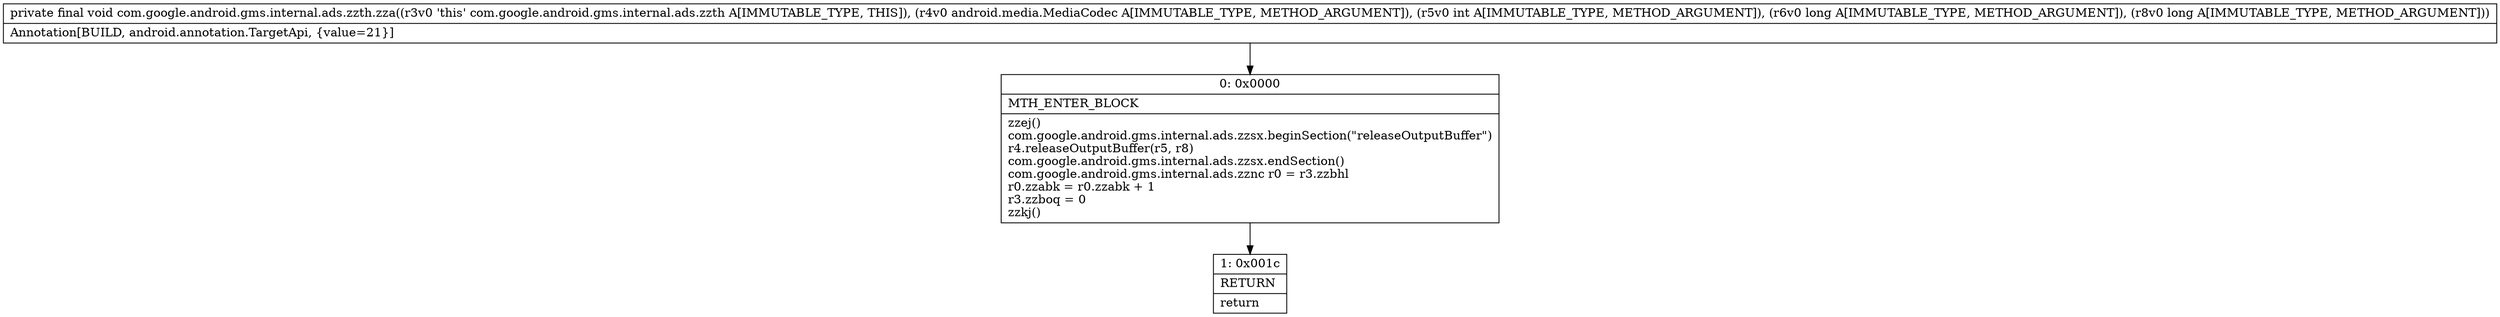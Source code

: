 digraph "CFG forcom.google.android.gms.internal.ads.zzth.zza(Landroid\/media\/MediaCodec;IJJ)V" {
Node_0 [shape=record,label="{0\:\ 0x0000|MTH_ENTER_BLOCK\l|zzej()\lcom.google.android.gms.internal.ads.zzsx.beginSection(\"releaseOutputBuffer\")\lr4.releaseOutputBuffer(r5, r8)\lcom.google.android.gms.internal.ads.zzsx.endSection()\lcom.google.android.gms.internal.ads.zznc r0 = r3.zzbhl\lr0.zzabk = r0.zzabk + 1\lr3.zzboq = 0\lzzkj()\l}"];
Node_1 [shape=record,label="{1\:\ 0x001c|RETURN\l|return\l}"];
MethodNode[shape=record,label="{private final void com.google.android.gms.internal.ads.zzth.zza((r3v0 'this' com.google.android.gms.internal.ads.zzth A[IMMUTABLE_TYPE, THIS]), (r4v0 android.media.MediaCodec A[IMMUTABLE_TYPE, METHOD_ARGUMENT]), (r5v0 int A[IMMUTABLE_TYPE, METHOD_ARGUMENT]), (r6v0 long A[IMMUTABLE_TYPE, METHOD_ARGUMENT]), (r8v0 long A[IMMUTABLE_TYPE, METHOD_ARGUMENT]))  | Annotation[BUILD, android.annotation.TargetApi, \{value=21\}]\l}"];
MethodNode -> Node_0;
Node_0 -> Node_1;
}

